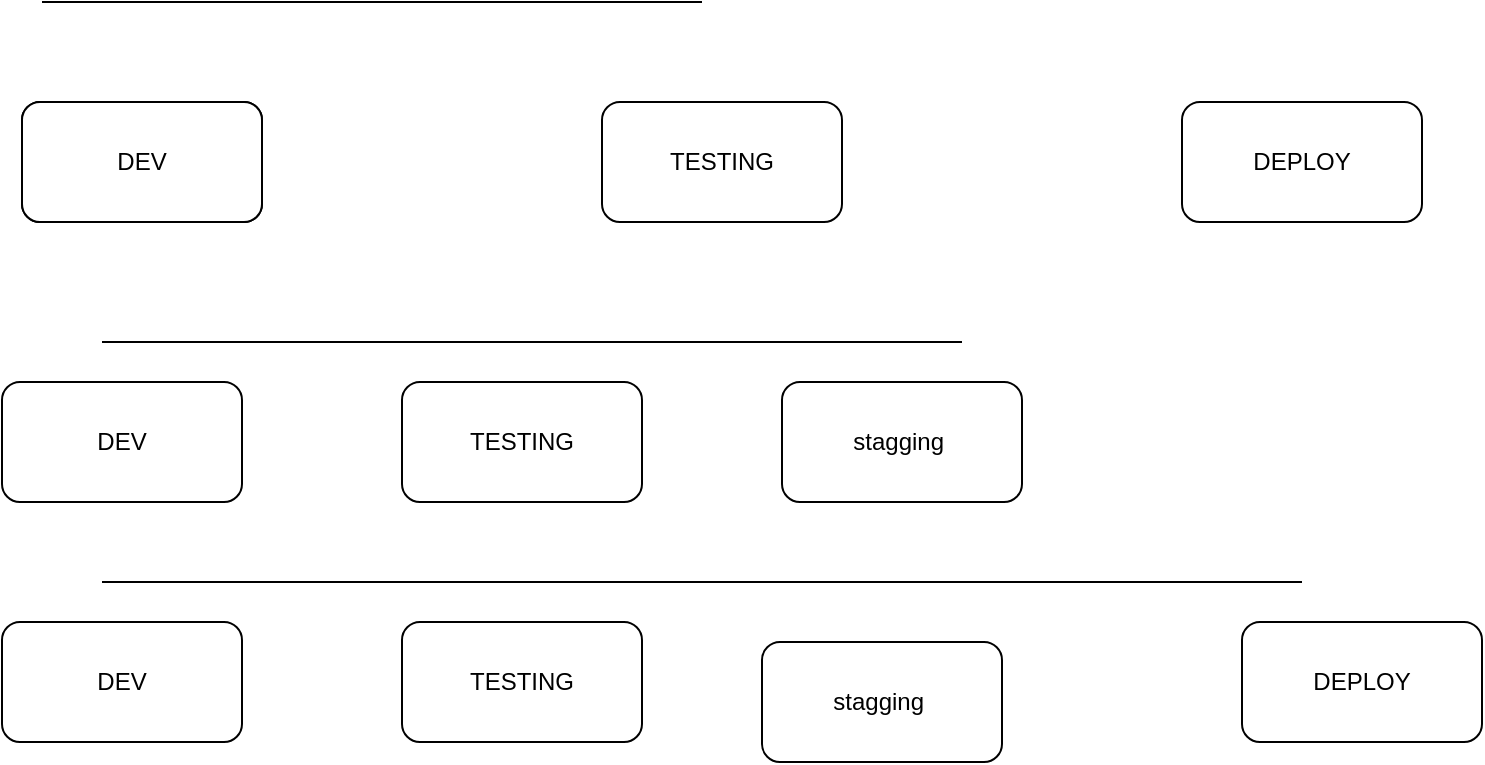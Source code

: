 <mxfile version="15.0.3" type="github">
  <diagram id="dQK4u083P2xhZ_M9WJ_P" name="Page-1">
    <mxGraphModel dx="1209" dy="626" grid="1" gridSize="10" guides="1" tooltips="1" connect="1" arrows="1" fold="1" page="1" pageScale="1" pageWidth="850" pageHeight="1100" math="0" shadow="0">
      <root>
        <mxCell id="0" />
        <mxCell id="1" parent="0" />
        <mxCell id="PEhX64SJgtVYZkZGslHK-1" value="DEV" style="rounded=1;whiteSpace=wrap;html=1;" vertex="1" parent="1">
          <mxGeometry x="60" y="290" width="120" height="60" as="geometry" />
        </mxCell>
        <mxCell id="PEhX64SJgtVYZkZGslHK-2" value="DEV" style="rounded=1;whiteSpace=wrap;html=1;" vertex="1" parent="1">
          <mxGeometry x="60" y="290" width="120" height="60" as="geometry" />
        </mxCell>
        <mxCell id="PEhX64SJgtVYZkZGslHK-3" value="TESTING&lt;span style=&quot;color: rgba(0 , 0 , 0 , 0) ; font-family: monospace ; font-size: 0px&quot;&gt;%3CmxGraphModel%3E%3Croot%3E%3CmxCell%20id%3D%220%22%2F%3E%3CmxCell%20id%3D%221%22%20parent%3D%220%22%2F%3E%3CmxCell%20id%3D%222%22%20value%3D%22DEV%22%20style%3D%22rounded%3D1%3BwhiteSpace%3Dwrap%3Bhtml%3D1%3B%22%20vertex%3D%221%22%20parent%3D%221%22%3E%3CmxGeometry%20x%3D%2260%22%20y%3D%22290%22%20width%3D%22120%22%20height%3D%2260%22%20as%3D%22geometry%22%2F%3E%3C%2FmxCell%3E%3C%2Froot%3E%3C%2FmxGraphModel%3E&lt;/span&gt;" style="rounded=1;whiteSpace=wrap;html=1;" vertex="1" parent="1">
          <mxGeometry x="350" y="290" width="120" height="60" as="geometry" />
        </mxCell>
        <mxCell id="PEhX64SJgtVYZkZGslHK-4" value="DEPLOY" style="rounded=1;whiteSpace=wrap;html=1;" vertex="1" parent="1">
          <mxGeometry x="640" y="290" width="120" height="60" as="geometry" />
        </mxCell>
        <mxCell id="PEhX64SJgtVYZkZGslHK-5" value="DEV" style="rounded=1;whiteSpace=wrap;html=1;" vertex="1" parent="1">
          <mxGeometry x="50" y="430" width="120" height="60" as="geometry" />
        </mxCell>
        <mxCell id="PEhX64SJgtVYZkZGslHK-6" value="TESTING&lt;span style=&quot;color: rgba(0 , 0 , 0 , 0) ; font-family: monospace ; font-size: 0px&quot;&gt;%3CmxGraphModel%3E%3Croot%3E%3CmxCell%20id%3D%220%22%2F%3E%3CmxCell%20id%3D%221%22%20parent%3D%220%22%2F%3E%3CmxCell%20id%3D%222%22%20value%3D%22DEV%22%20style%3D%22rounded%3D1%3BwhiteSpace%3Dwrap%3Bhtml%3D1%3B%22%20vertex%3D%221%22%20parent%3D%221%22%3E%3CmxGeometry%20x%3D%2260%22%20y%3D%22290%22%20width%3D%22120%22%20height%3D%2260%22%20as%3D%22geometry%22%2F%3E%3C%2FmxCell%3E%3C%2Froot%3E%3C%2FmxGraphModel%3E&lt;/span&gt;" style="rounded=1;whiteSpace=wrap;html=1;" vertex="1" parent="1">
          <mxGeometry x="250" y="430" width="120" height="60" as="geometry" />
        </mxCell>
        <mxCell id="PEhX64SJgtVYZkZGslHK-7" value="stagging&amp;nbsp;" style="rounded=1;whiteSpace=wrap;html=1;" vertex="1" parent="1">
          <mxGeometry x="440" y="430" width="120" height="60" as="geometry" />
        </mxCell>
        <mxCell id="PEhX64SJgtVYZkZGslHK-9" value="DEV" style="rounded=1;whiteSpace=wrap;html=1;" vertex="1" parent="1">
          <mxGeometry x="50" y="550" width="120" height="60" as="geometry" />
        </mxCell>
        <mxCell id="PEhX64SJgtVYZkZGslHK-10" value="TESTING&lt;span style=&quot;color: rgba(0 , 0 , 0 , 0) ; font-family: monospace ; font-size: 0px&quot;&gt;%3CmxGraphModel%3E%3Croot%3E%3CmxCell%20id%3D%220%22%2F%3E%3CmxCell%20id%3D%221%22%20parent%3D%220%22%2F%3E%3CmxCell%20id%3D%222%22%20value%3D%22DEV%22%20style%3D%22rounded%3D1%3BwhiteSpace%3Dwrap%3Bhtml%3D1%3B%22%20vertex%3D%221%22%20parent%3D%221%22%3E%3CmxGeometry%20x%3D%2260%22%20y%3D%22290%22%20width%3D%22120%22%20height%3D%2260%22%20as%3D%22geometry%22%2F%3E%3C%2FmxCell%3E%3C%2Froot%3E%3C%2FmxGraphModel%3E&lt;/span&gt;" style="rounded=1;whiteSpace=wrap;html=1;" vertex="1" parent="1">
          <mxGeometry x="250" y="550" width="120" height="60" as="geometry" />
        </mxCell>
        <mxCell id="PEhX64SJgtVYZkZGslHK-11" value="stagging&amp;nbsp;" style="rounded=1;whiteSpace=wrap;html=1;" vertex="1" parent="1">
          <mxGeometry x="430" y="560" width="120" height="60" as="geometry" />
        </mxCell>
        <mxCell id="PEhX64SJgtVYZkZGslHK-12" value="DEPLOY" style="rounded=1;whiteSpace=wrap;html=1;" vertex="1" parent="1">
          <mxGeometry x="670" y="550" width="120" height="60" as="geometry" />
        </mxCell>
        <mxCell id="PEhX64SJgtVYZkZGslHK-13" value="" style="endArrow=none;html=1;" edge="1" parent="1">
          <mxGeometry width="50" height="50" relative="1" as="geometry">
            <mxPoint x="70" y="240" as="sourcePoint" />
            <mxPoint x="400" y="240" as="targetPoint" />
          </mxGeometry>
        </mxCell>
        <mxCell id="PEhX64SJgtVYZkZGslHK-14" value="" style="endArrow=none;html=1;" edge="1" parent="1">
          <mxGeometry width="50" height="50" relative="1" as="geometry">
            <mxPoint x="100" y="410" as="sourcePoint" />
            <mxPoint x="530" y="410" as="targetPoint" />
          </mxGeometry>
        </mxCell>
        <mxCell id="PEhX64SJgtVYZkZGslHK-15" value="" style="endArrow=none;html=1;" edge="1" parent="1">
          <mxGeometry width="50" height="50" relative="1" as="geometry">
            <mxPoint x="100" y="530" as="sourcePoint" />
            <mxPoint x="700" y="530" as="targetPoint" />
          </mxGeometry>
        </mxCell>
      </root>
    </mxGraphModel>
  </diagram>
</mxfile>
